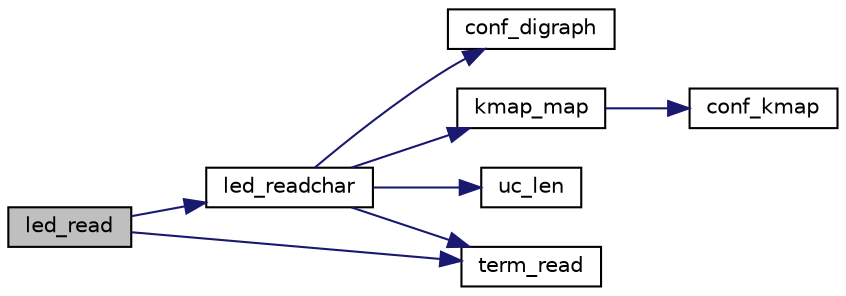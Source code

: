 digraph "led_read"
{
 // INTERACTIVE_SVG=YES
 // LATEX_PDF_SIZE
  edge [fontname="Helvetica",fontsize="10",labelfontname="Helvetica",labelfontsize="10"];
  node [fontname="Helvetica",fontsize="10",shape=record];
  rankdir="LR";
  Node1 [label="led_read",height=0.2,width=0.4,color="black", fillcolor="grey75", style="filled", fontcolor="black",tooltip=" "];
  Node1 -> Node2 [color="midnightblue",fontsize="10",style="solid",fontname="Helvetica"];
  Node2 [label="led_readchar",height=0.2,width=0.4,color="black", fillcolor="white", style="filled",URL="$led_8c.html#a8bbdff3c2783b27081d76136774c5dbf",tooltip=" "];
  Node2 -> Node3 [color="midnightblue",fontsize="10",style="solid",fontname="Helvetica"];
  Node3 [label="conf_digraph",height=0.2,width=0.4,color="black", fillcolor="white", style="filled",URL="$conf_8c.html#acbeed8b0b62960a541af67e17d6c7131",tooltip=" "];
  Node2 -> Node4 [color="midnightblue",fontsize="10",style="solid",fontname="Helvetica"];
  Node4 [label="kmap_map",height=0.2,width=0.4,color="black", fillcolor="white", style="filled",URL="$led_8c.html#a1b9303e418de8d39a47db9256cfd9765",tooltip=" "];
  Node4 -> Node5 [color="midnightblue",fontsize="10",style="solid",fontname="Helvetica"];
  Node5 [label="conf_kmap",height=0.2,width=0.4,color="black", fillcolor="white", style="filled",URL="$conf_8c.html#a701ceb92f75bae1a0d9d805796eb2f84",tooltip=" "];
  Node2 -> Node6 [color="midnightblue",fontsize="10",style="solid",fontname="Helvetica"];
  Node6 [label="term_read",height=0.2,width=0.4,color="black", fillcolor="white", style="filled",URL="$term_8c.html#ab37222c9b84980b0492b34d0a4e32f12",tooltip=" "];
  Node2 -> Node7 [color="midnightblue",fontsize="10",style="solid",fontname="Helvetica"];
  Node7 [label="uc_len",height=0.2,width=0.4,color="black", fillcolor="white", style="filled",URL="$regex_8c.html#a9a0d6d5f93f1eaba8b63b16903c0952d",tooltip=" "];
  Node1 -> Node6 [color="midnightblue",fontsize="10",style="solid",fontname="Helvetica"];
}
